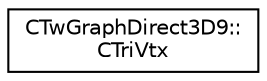 digraph "Graphical Class Hierarchy"
{
  edge [fontname="Helvetica",fontsize="10",labelfontname="Helvetica",labelfontsize="10"];
  node [fontname="Helvetica",fontsize="10",shape=record];
  rankdir="LR";
  Node1 [label="CTwGraphDirect3D9::\lCTriVtx",height=0.2,width=0.4,color="black", fillcolor="white", style="filled",URL="$struct_c_tw_graph_direct3_d9_1_1_c_tri_vtx.html"];
}
